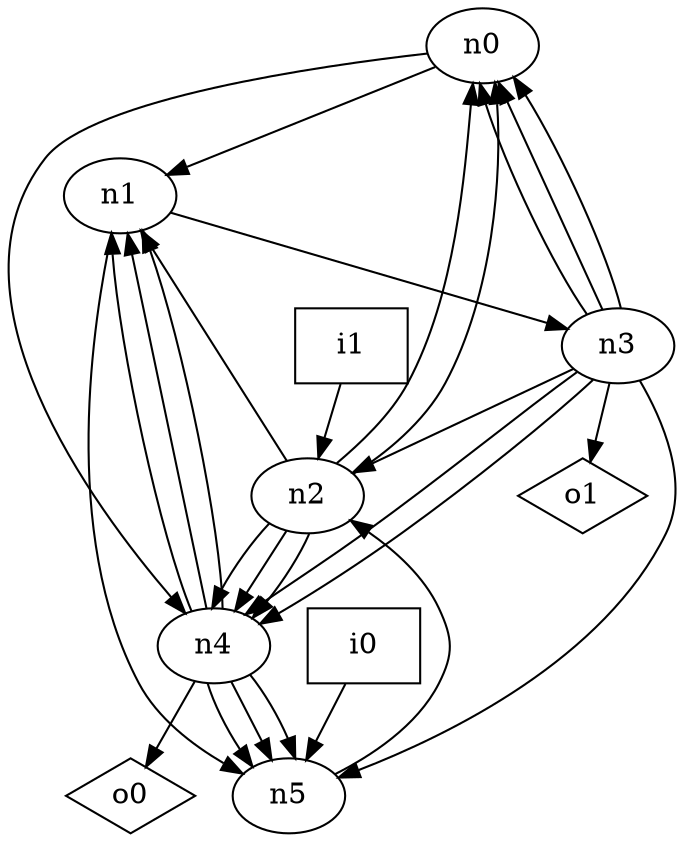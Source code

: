 digraph G {
n0 [label="n0"];
n1 [label="n1"];
n2 [label="n2"];
n3 [label="n3"];
n4 [label="n4"];
n5 [label="n5"];
n6 [label="i0",shape="box"];
n7 [label="i1",shape="box"];
n8 [label="o0",shape="diamond"];
n9 [label="o1",shape="diamond"];
n0 -> n1
n0 -> n4
n1 -> n3
n1 -> n5
n2 -> n0
n2 -> n0
n2 -> n1
n2 -> n4
n2 -> n4
n2 -> n4
n3 -> n0
n3 -> n0
n3 -> n0
n3 -> n2
n3 -> n4
n3 -> n4
n3 -> n5
n3 -> n9
n4 -> n1
n4 -> n1
n4 -> n1
n4 -> n5
n4 -> n5
n4 -> n5
n4 -> n8
n5 -> n2
n6 -> n5
n7 -> n2
}